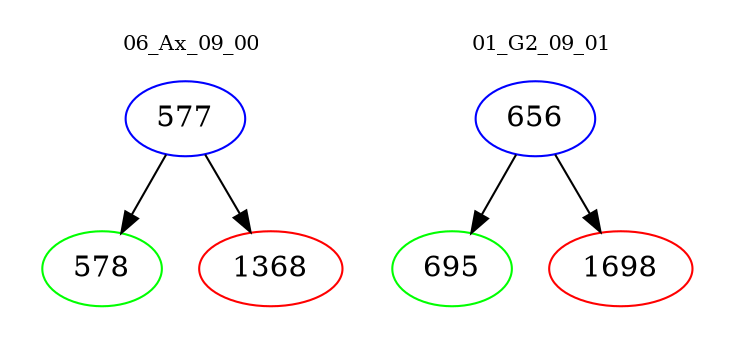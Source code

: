 digraph{
subgraph cluster_0 {
color = white
label = "06_Ax_09_00";
fontsize=10;
T0_577 [label="577", color="blue"]
T0_577 -> T0_578 [color="black"]
T0_578 [label="578", color="green"]
T0_577 -> T0_1368 [color="black"]
T0_1368 [label="1368", color="red"]
}
subgraph cluster_1 {
color = white
label = "01_G2_09_01";
fontsize=10;
T1_656 [label="656", color="blue"]
T1_656 -> T1_695 [color="black"]
T1_695 [label="695", color="green"]
T1_656 -> T1_1698 [color="black"]
T1_1698 [label="1698", color="red"]
}
}
